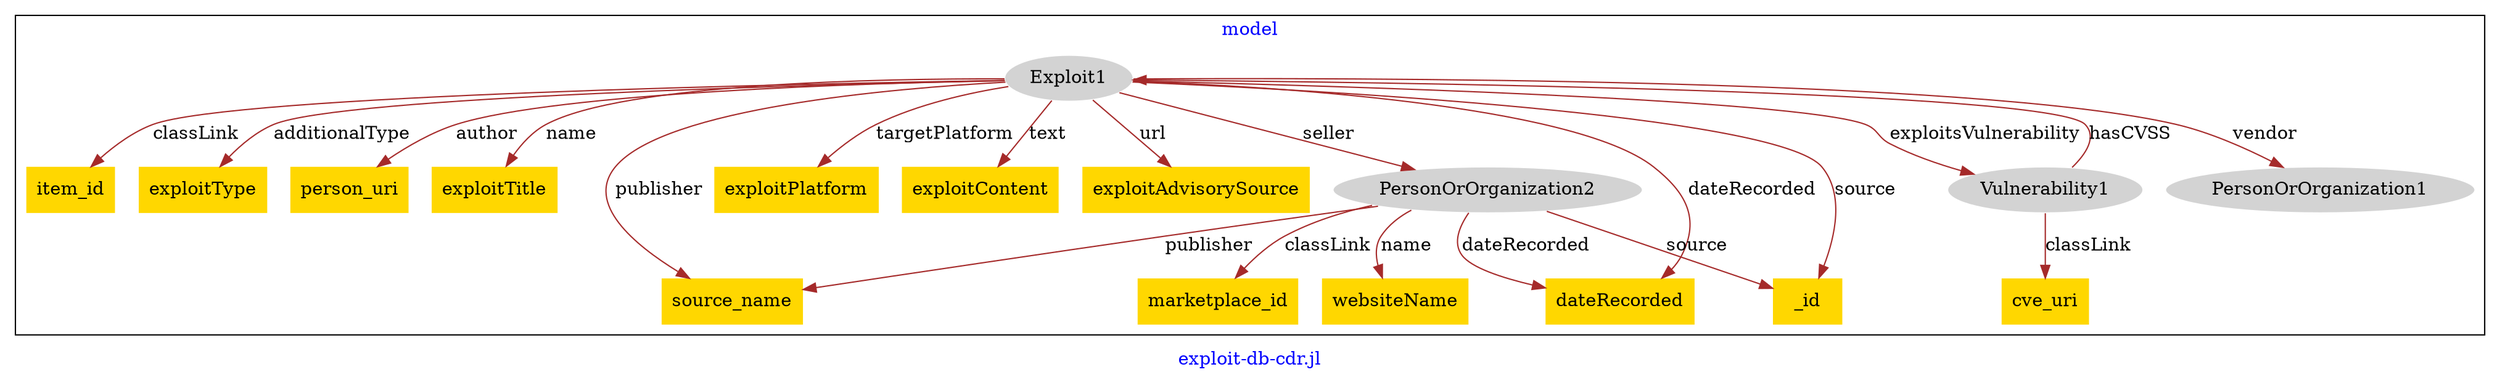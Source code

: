 digraph n0 {
fontcolor="blue"
remincross="true"
label="exploit-db-cdr.jl"
subgraph cluster {
label="model"
n2[style="filled",color="white",fillcolor="lightgray",label="Exploit1"];
n3[shape="plaintext",style="filled",fillcolor="gold",label="item_id"];
n4[shape="plaintext",style="filled",fillcolor="gold",label="exploitType"];
n5[shape="plaintext",style="filled",fillcolor="gold",label="person_uri"];
n6[shape="plaintext",style="filled",fillcolor="gold",label="exploitTitle"];
n7[shape="plaintext",style="filled",fillcolor="gold",label="source_name"];
n8[shape="plaintext",style="filled",fillcolor="gold",label="exploitPlatform"];
n9[shape="plaintext",style="filled",fillcolor="gold",label="exploitContent"];
n10[shape="plaintext",style="filled",fillcolor="gold",label="exploitAdvisorySource"];
n11[style="filled",color="white",fillcolor="lightgray",label="PersonOrOrganization2"];
n12[shape="plaintext",style="filled",fillcolor="gold",label="marketplace_id"];
n13[shape="plaintext",style="filled",fillcolor="gold",label="websiteName"];
n14[style="filled",color="white",fillcolor="lightgray",label="Vulnerability1"];
n15[shape="plaintext",style="filled",fillcolor="gold",label="cve_uri"];
n16[shape="plaintext",style="filled",fillcolor="gold",label="_id"];
n17[shape="plaintext",style="filled",fillcolor="gold",label="dateRecorded"];
n18[style="filled",color="white",fillcolor="lightgray",label="PersonOrOrganization1"];
}
n2 -> n3[color="brown",fontcolor="black",label="classLink"]
n2 -> n4[color="brown",fontcolor="black",label="additionalType"]
n2 -> n5[color="brown",fontcolor="black",label="author"]
n2 -> n6[color="brown",fontcolor="black",label="name"]
n2 -> n7[color="brown",fontcolor="black",label="publisher"]
n2 -> n8[color="brown",fontcolor="black",label="targetPlatform"]
n2 -> n9[color="brown",fontcolor="black",label="text"]
n2 -> n10[color="brown",fontcolor="black",label="url"]
n11 -> n12[color="brown",fontcolor="black",label="classLink"]
n11 -> n13[color="brown",fontcolor="black",label="name"]
n11 -> n7[color="brown",fontcolor="black",label="publisher"]
n14 -> n15[color="brown",fontcolor="black",label="classLink"]
n11 -> n16[color="brown",fontcolor="black",label="source"]
n11 -> n17[color="brown",fontcolor="black",label="dateRecorded"]
n2 -> n16[color="brown",fontcolor="black",label="source"]
n2 -> n11[color="brown",fontcolor="black",label="seller"]
n14 -> n2[color="brown",fontcolor="black",label="hasCVSS"]
n2 -> n17[color="brown",fontcolor="black",label="dateRecorded"]
n2 -> n18[color="brown",fontcolor="black",label="vendor"]
n2 -> n14[color="brown",fontcolor="black",label="exploitsVulnerability"]
}
